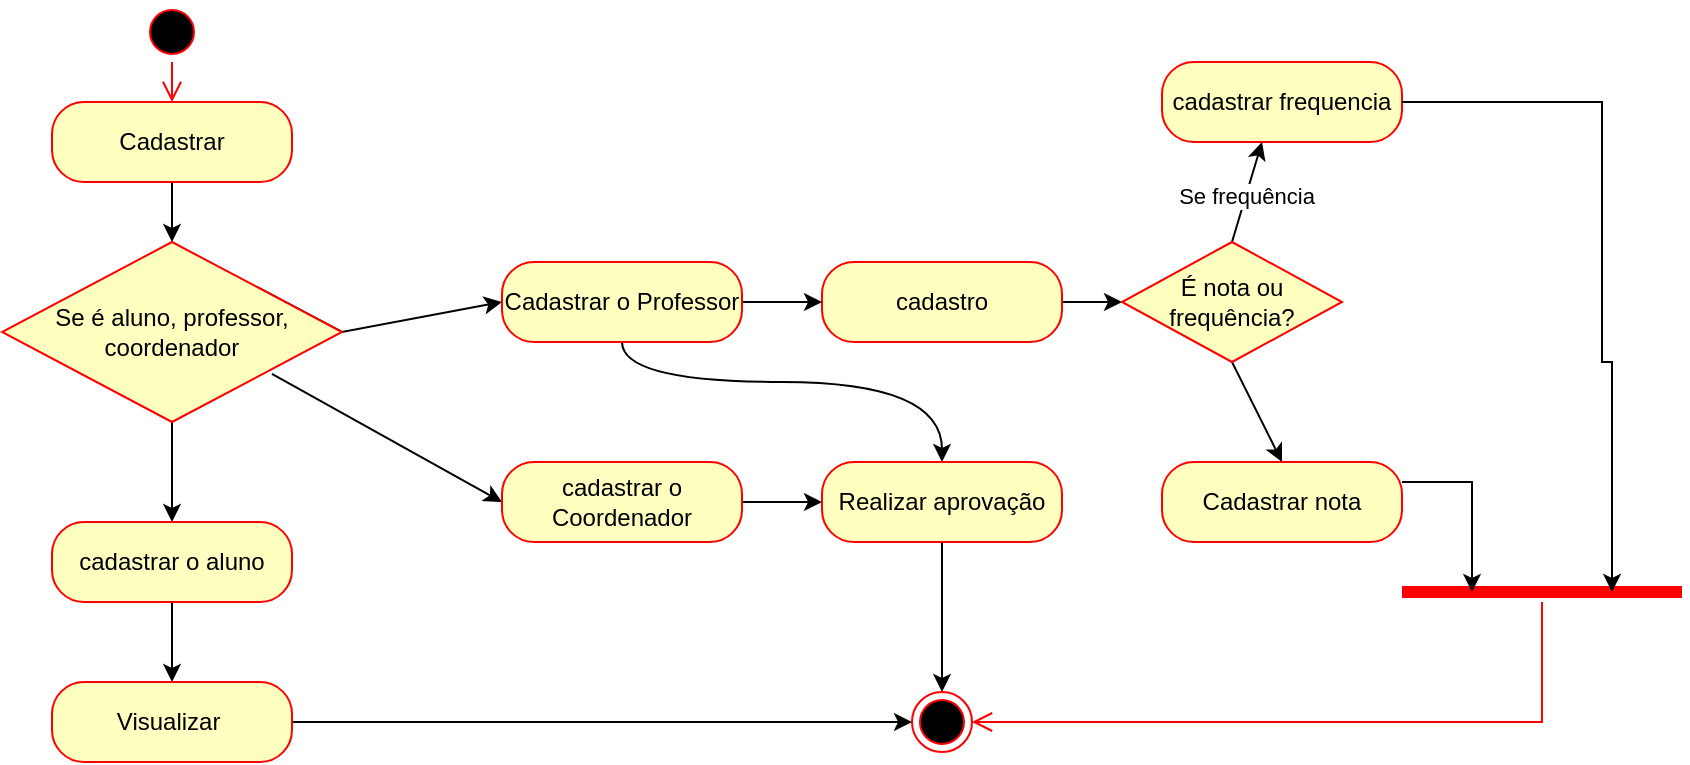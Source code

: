 <mxfile version="24.0.6" type="device">
  <diagram id="eO8bi5-fhXPwVS2yJa1A" name="Página-1">
    <mxGraphModel dx="1120" dy="1698" grid="1" gridSize="10" guides="1" tooltips="1" connect="1" arrows="1" fold="1" page="1" pageScale="1" pageWidth="827" pageHeight="1169" math="0" shadow="0">
      <root>
        <mxCell id="0" />
        <mxCell id="1" parent="0" />
        <mxCell id="1iyHR0BKhRLeMjB69UhM-1" value="" style="ellipse;html=1;shape=startState;fillColor=#000000;strokeColor=#ff0000;" vertex="1" parent="1">
          <mxGeometry x="100" y="-670" width="30" height="30" as="geometry" />
        </mxCell>
        <mxCell id="1iyHR0BKhRLeMjB69UhM-2" value="" style="edgeStyle=orthogonalEdgeStyle;html=1;verticalAlign=bottom;endArrow=open;endSize=8;strokeColor=#ff0000;rounded=0;entryX=0.5;entryY=0;entryDx=0;entryDy=0;" edge="1" source="1iyHR0BKhRLeMjB69UhM-1" parent="1" target="1iyHR0BKhRLeMjB69UhM-3">
          <mxGeometry relative="1" as="geometry">
            <mxPoint x="115" y="-580" as="targetPoint" />
          </mxGeometry>
        </mxCell>
        <mxCell id="1iyHR0BKhRLeMjB69UhM-11" style="edgeStyle=orthogonalEdgeStyle;rounded=0;orthogonalLoop=1;jettySize=auto;html=1;entryX=0.5;entryY=0;entryDx=0;entryDy=0;" edge="1" parent="1" source="1iyHR0BKhRLeMjB69UhM-3" target="1iyHR0BKhRLeMjB69UhM-7">
          <mxGeometry relative="1" as="geometry" />
        </mxCell>
        <mxCell id="1iyHR0BKhRLeMjB69UhM-3" value="Cadastrar" style="rounded=1;whiteSpace=wrap;html=1;arcSize=40;fontColor=#000000;fillColor=#ffffc0;strokeColor=#ff0000;" vertex="1" parent="1">
          <mxGeometry x="55" y="-620" width="120" height="40" as="geometry" />
        </mxCell>
        <mxCell id="1iyHR0BKhRLeMjB69UhM-29" style="rounded=0;orthogonalLoop=1;jettySize=auto;html=1;exitX=1;exitY=0;exitDx=0;exitDy=0;entryX=0;entryY=0.5;entryDx=0;entryDy=0;" edge="1" parent="1" source="1iyHR0BKhRLeMjB69UhM-7" target="1iyHR0BKhRLeMjB69UhM-25">
          <mxGeometry relative="1" as="geometry">
            <Array as="points">
              <mxPoint x="200" y="-505" />
            </Array>
          </mxGeometry>
        </mxCell>
        <mxCell id="1iyHR0BKhRLeMjB69UhM-30" style="rounded=0;orthogonalLoop=1;jettySize=auto;html=1;entryX=0;entryY=0.5;entryDx=0;entryDy=0;exitX=0.794;exitY=0.733;exitDx=0;exitDy=0;exitPerimeter=0;" edge="1" parent="1" source="1iyHR0BKhRLeMjB69UhM-7" target="1iyHR0BKhRLeMjB69UhM-23">
          <mxGeometry relative="1" as="geometry" />
        </mxCell>
        <mxCell id="1iyHR0BKhRLeMjB69UhM-53" style="edgeStyle=orthogonalEdgeStyle;rounded=0;orthogonalLoop=1;jettySize=auto;html=1;entryX=0.5;entryY=0;entryDx=0;entryDy=0;" edge="1" parent="1" source="1iyHR0BKhRLeMjB69UhM-7" target="1iyHR0BKhRLeMjB69UhM-14">
          <mxGeometry relative="1" as="geometry" />
        </mxCell>
        <mxCell id="1iyHR0BKhRLeMjB69UhM-7" value="Se é aluno, professor, coordenador" style="rhombus;whiteSpace=wrap;html=1;fontColor=#000000;fillColor=#ffffc0;strokeColor=#ff0000;" vertex="1" parent="1">
          <mxGeometry x="30" y="-550" width="170" height="90" as="geometry" />
        </mxCell>
        <mxCell id="1iyHR0BKhRLeMjB69UhM-73" style="edgeStyle=orthogonalEdgeStyle;rounded=0;orthogonalLoop=1;jettySize=auto;html=1;exitX=0.5;exitY=1;exitDx=0;exitDy=0;entryX=0.5;entryY=0;entryDx=0;entryDy=0;" edge="1" parent="1" source="1iyHR0BKhRLeMjB69UhM-14" target="1iyHR0BKhRLeMjB69UhM-54">
          <mxGeometry relative="1" as="geometry" />
        </mxCell>
        <mxCell id="1iyHR0BKhRLeMjB69UhM-14" value="cadastrar o aluno" style="rounded=1;whiteSpace=wrap;html=1;arcSize=40;fontColor=#000000;fillColor=#ffffc0;strokeColor=#ff0000;" vertex="1" parent="1">
          <mxGeometry x="55" y="-410" width="120" height="40" as="geometry" />
        </mxCell>
        <mxCell id="1iyHR0BKhRLeMjB69UhM-17" value="Cadastrar nota" style="rounded=1;whiteSpace=wrap;html=1;arcSize=40;fontColor=#000000;fillColor=#ffffc0;strokeColor=#ff0000;" vertex="1" parent="1">
          <mxGeometry x="610" y="-440" width="120" height="40" as="geometry" />
        </mxCell>
        <mxCell id="1iyHR0BKhRLeMjB69UhM-19" value="cadastrar frequencia" style="rounded=1;whiteSpace=wrap;html=1;arcSize=40;fontColor=#000000;fillColor=#ffffc0;strokeColor=#ff0000;" vertex="1" parent="1">
          <mxGeometry x="610" y="-640" width="120" height="40" as="geometry" />
        </mxCell>
        <mxCell id="1iyHR0BKhRLeMjB69UhM-39" style="edgeStyle=orthogonalEdgeStyle;rounded=0;orthogonalLoop=1;jettySize=auto;html=1;entryX=0;entryY=0.5;entryDx=0;entryDy=0;" edge="1" parent="1" source="1iyHR0BKhRLeMjB69UhM-21" target="1iyHR0BKhRLeMjB69UhM-34">
          <mxGeometry relative="1" as="geometry" />
        </mxCell>
        <mxCell id="1iyHR0BKhRLeMjB69UhM-21" value="cadastro" style="rounded=1;whiteSpace=wrap;html=1;arcSize=40;fontColor=#000000;fillColor=#ffffc0;strokeColor=#ff0000;" vertex="1" parent="1">
          <mxGeometry x="440" y="-540" width="120" height="40" as="geometry" />
        </mxCell>
        <mxCell id="1iyHR0BKhRLeMjB69UhM-46" style="edgeStyle=orthogonalEdgeStyle;rounded=0;orthogonalLoop=1;jettySize=auto;html=1;entryX=0;entryY=0.5;entryDx=0;entryDy=0;" edge="1" parent="1" source="1iyHR0BKhRLeMjB69UhM-23" target="1iyHR0BKhRLeMjB69UhM-44">
          <mxGeometry relative="1" as="geometry" />
        </mxCell>
        <mxCell id="1iyHR0BKhRLeMjB69UhM-23" value="cadastrar o Coordenador" style="rounded=1;whiteSpace=wrap;html=1;arcSize=40;fontColor=#000000;fillColor=#ffffc0;strokeColor=#ff0000;" vertex="1" parent="1">
          <mxGeometry x="280" y="-440" width="120" height="40" as="geometry" />
        </mxCell>
        <mxCell id="1iyHR0BKhRLeMjB69UhM-37" style="edgeStyle=orthogonalEdgeStyle;rounded=0;orthogonalLoop=1;jettySize=auto;html=1;entryX=0;entryY=0.5;entryDx=0;entryDy=0;" edge="1" parent="1" source="1iyHR0BKhRLeMjB69UhM-25" target="1iyHR0BKhRLeMjB69UhM-21">
          <mxGeometry relative="1" as="geometry" />
        </mxCell>
        <mxCell id="1iyHR0BKhRLeMjB69UhM-51" style="edgeStyle=orthogonalEdgeStyle;rounded=0;orthogonalLoop=1;jettySize=auto;html=1;entryX=0.5;entryY=0;entryDx=0;entryDy=0;curved=1;" edge="1" parent="1" source="1iyHR0BKhRLeMjB69UhM-25" target="1iyHR0BKhRLeMjB69UhM-44">
          <mxGeometry relative="1" as="geometry">
            <Array as="points">
              <mxPoint x="340" y="-480" />
              <mxPoint x="500" y="-480" />
            </Array>
          </mxGeometry>
        </mxCell>
        <mxCell id="1iyHR0BKhRLeMjB69UhM-25" value="Cadastrar o Professor" style="rounded=1;whiteSpace=wrap;html=1;arcSize=40;fontColor=#000000;fillColor=#ffffc0;strokeColor=#ff0000;" vertex="1" parent="1">
          <mxGeometry x="280" y="-540" width="120" height="40" as="geometry" />
        </mxCell>
        <mxCell id="1iyHR0BKhRLeMjB69UhM-41" style="rounded=0;orthogonalLoop=1;jettySize=auto;html=1;exitX=0.5;exitY=0;exitDx=0;exitDy=0;entryX=0;entryY=0.5;entryDx=0;entryDy=0;" edge="1" parent="1" source="1iyHR0BKhRLeMjB69UhM-34">
          <mxGeometry relative="1" as="geometry">
            <mxPoint x="722.5" y="-515" as="sourcePoint" />
            <mxPoint x="660" y="-600" as="targetPoint" />
          </mxGeometry>
        </mxCell>
        <mxCell id="1iyHR0BKhRLeMjB69UhM-42" value="Se frequência" style="edgeLabel;html=1;align=center;verticalAlign=middle;resizable=0;points=[];" vertex="1" connectable="0" parent="1iyHR0BKhRLeMjB69UhM-41">
          <mxGeometry x="-0.059" relative="1" as="geometry">
            <mxPoint as="offset" />
          </mxGeometry>
        </mxCell>
        <mxCell id="1iyHR0BKhRLeMjB69UhM-50" style="rounded=0;orthogonalLoop=1;jettySize=auto;html=1;exitX=0.5;exitY=1;exitDx=0;exitDy=0;entryX=0.5;entryY=0;entryDx=0;entryDy=0;" edge="1" parent="1" source="1iyHR0BKhRLeMjB69UhM-34" target="1iyHR0BKhRLeMjB69UhM-17">
          <mxGeometry relative="1" as="geometry" />
        </mxCell>
        <mxCell id="1iyHR0BKhRLeMjB69UhM-34" value="É nota ou frequência?" style="rhombus;whiteSpace=wrap;html=1;fontColor=#000000;fillColor=#ffffc0;strokeColor=#ff0000;" vertex="1" parent="1">
          <mxGeometry x="590" y="-550" width="110" height="60" as="geometry" />
        </mxCell>
        <mxCell id="1iyHR0BKhRLeMjB69UhM-48" style="edgeStyle=orthogonalEdgeStyle;rounded=0;orthogonalLoop=1;jettySize=auto;html=1;entryX=0.5;entryY=0;entryDx=0;entryDy=0;" edge="1" parent="1" source="1iyHR0BKhRLeMjB69UhM-44" target="1iyHR0BKhRLeMjB69UhM-47">
          <mxGeometry relative="1" as="geometry" />
        </mxCell>
        <mxCell id="1iyHR0BKhRLeMjB69UhM-44" value="Realizar aprovação" style="rounded=1;whiteSpace=wrap;html=1;arcSize=40;fontColor=#000000;fillColor=#ffffc0;strokeColor=#ff0000;" vertex="1" parent="1">
          <mxGeometry x="440" y="-440" width="120" height="40" as="geometry" />
        </mxCell>
        <mxCell id="1iyHR0BKhRLeMjB69UhM-47" value="" style="ellipse;html=1;shape=endState;fillColor=#000000;strokeColor=#ff0000;" vertex="1" parent="1">
          <mxGeometry x="485" y="-325" width="30" height="30" as="geometry" />
        </mxCell>
        <mxCell id="1iyHR0BKhRLeMjB69UhM-57" style="edgeStyle=orthogonalEdgeStyle;rounded=0;orthogonalLoop=1;jettySize=auto;html=1;entryX=0;entryY=0.5;entryDx=0;entryDy=0;" edge="1" parent="1" source="1iyHR0BKhRLeMjB69UhM-54" target="1iyHR0BKhRLeMjB69UhM-47">
          <mxGeometry relative="1" as="geometry">
            <mxPoint x="430" y="-310" as="targetPoint" />
          </mxGeometry>
        </mxCell>
        <mxCell id="1iyHR0BKhRLeMjB69UhM-54" value="Visualizar&amp;nbsp;" style="rounded=1;whiteSpace=wrap;html=1;arcSize=40;fontColor=#000000;fillColor=#ffffc0;strokeColor=#ff0000;" vertex="1" parent="1">
          <mxGeometry x="55" y="-330" width="120" height="40" as="geometry" />
        </mxCell>
        <mxCell id="1iyHR0BKhRLeMjB69UhM-74" value="" style="shape=line;html=1;strokeWidth=6;strokeColor=#ff0000;" vertex="1" parent="1">
          <mxGeometry x="730" y="-380" width="140" height="10" as="geometry" />
        </mxCell>
        <mxCell id="1iyHR0BKhRLeMjB69UhM-75" value="" style="edgeStyle=orthogonalEdgeStyle;html=1;verticalAlign=bottom;endArrow=open;endSize=8;strokeColor=#ff0000;rounded=0;entryX=1;entryY=0.5;entryDx=0;entryDy=0;" edge="1" source="1iyHR0BKhRLeMjB69UhM-74" parent="1" target="1iyHR0BKhRLeMjB69UhM-47">
          <mxGeometry relative="1" as="geometry">
            <mxPoint x="770" y="-300" as="targetPoint" />
            <Array as="points">
              <mxPoint x="800" y="-310" />
            </Array>
          </mxGeometry>
        </mxCell>
        <mxCell id="1iyHR0BKhRLeMjB69UhM-76" style="edgeStyle=orthogonalEdgeStyle;rounded=0;orthogonalLoop=1;jettySize=auto;html=1;entryX=0.25;entryY=0.5;entryDx=0;entryDy=0;entryPerimeter=0;" edge="1" parent="1" source="1iyHR0BKhRLeMjB69UhM-17" target="1iyHR0BKhRLeMjB69UhM-74">
          <mxGeometry relative="1" as="geometry">
            <Array as="points">
              <mxPoint x="765" y="-430" />
            </Array>
          </mxGeometry>
        </mxCell>
        <mxCell id="1iyHR0BKhRLeMjB69UhM-78" style="edgeStyle=orthogonalEdgeStyle;rounded=0;orthogonalLoop=1;jettySize=auto;html=1;entryX=0.75;entryY=0.5;entryDx=0;entryDy=0;entryPerimeter=0;" edge="1" parent="1" source="1iyHR0BKhRLeMjB69UhM-19" target="1iyHR0BKhRLeMjB69UhM-74">
          <mxGeometry relative="1" as="geometry">
            <Array as="points">
              <mxPoint x="830" y="-620" />
              <mxPoint x="830" y="-490" />
              <mxPoint x="835" y="-490" />
            </Array>
          </mxGeometry>
        </mxCell>
      </root>
    </mxGraphModel>
  </diagram>
</mxfile>
